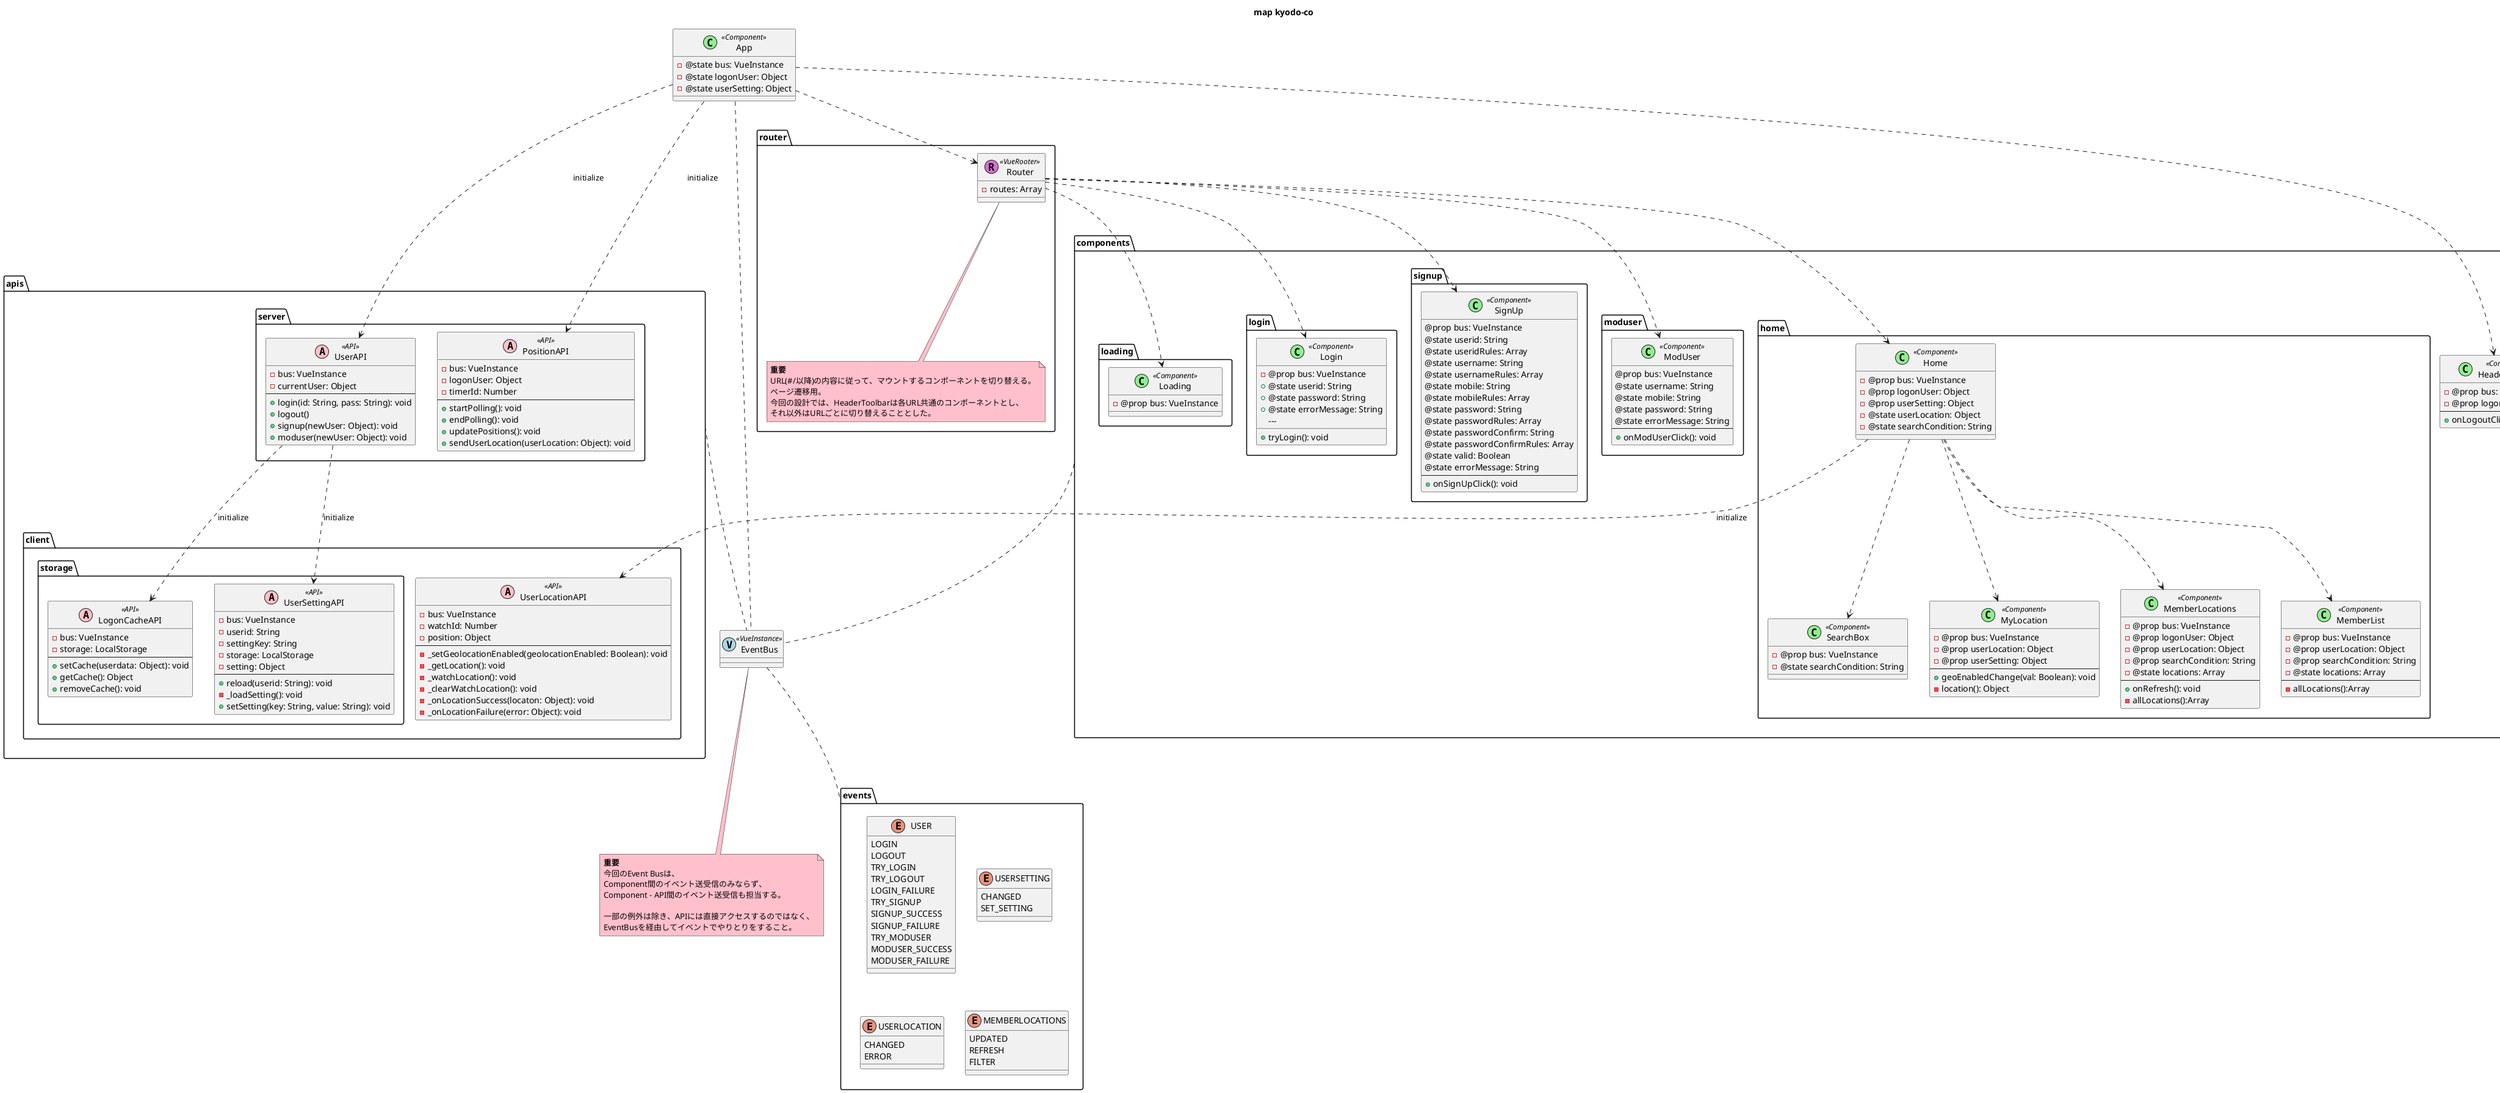 @startuml
title map kyodo-co
class App <<(C,lightgreen) Component>>{
- @state bus: VueInstance
- @state logonUser: Object
- @state userSetting: Object
 
}

package router{
   class Router<<(R,orchid) VueRooter>>{
      - routes: Array
   }
   note as NoteRouter #pink
   <b>重要</b>
   URL(#/以降)の内容に従って、マウントするコンポーネントを切り替える。
   ページ遷移用。
   今回の設計では、HeaderToolbarは各URL共通のコンポーネントとし、
   それ以外はURLごとに切り替えることとした。
   end note
   
   Router .. NoteRouter
}


package components{
   class HeaderToolbar<<(C,lightgreen) Component>>{
      - @prop bus: VueInstance
      - @prop logonUser: Object
      ---
      + onLogoutClick(): void
   }

   package home{
      class Home<<(C,lightgreen) Component>>{
        - @prop bus: VueInstance
        - @prop logonUser: Object
        - @prop userSetting: Object
        - @state userLocation: Object
        - @state searchCondition: String
      }
      class SearchBox<<(C,lightgreen) Component>>{
        - @prop bus: VueInstance
        - @state searchCondition: String
      }
      class MyLocation<<(C,lightgreen) Component>>{
         - @prop bus: VueInstance
         - @prop userLocation: Object
         - @prop userSetting: Object
         ----
         + geoEnabledChange(val: Boolean): void
         -  location(): Object
      }
      class  MemberLocations<<(C,lightgreen) Component>>{
          - @prop bus: VueInstance
          - @prop logonUser: Object
          - @prop userLocation: Object
          - @prop searchCondition: String
          - @state locations: Array
          ---
          + onRefresh(): void
          - allLocations():Array
      }
      class MemberList<<(C,lightgreen) Component>>{
         - @prop bus: VueInstance
         - @prop userLocation: Object
         - @prop searchCondition: String
         - @state locations: Array
         ----
         - allLocations():Array
      }
   }
   package loading{
      class Loading<<(C,lightgreen) Component>>{
           - @prop bus: VueInstance
      }
   }
   package login{
      class Login<<(C,lightgreen) Component>>{
          - @prop bus: VueInstance
          + @state userid: String
          + @state password: String
          + @state errorMessage: String
          --- 
          + tryLogin(): void
      }
   }
   package signup{
       class SignUp<<(C,lightgreen) Component>>{
         @prop bus: VueInstance
         @state userid: String
         @state useridRules: Array
         @state username: String
         @state usernameRules: Array
         @state mobile: String
         @state mobileRules: Array
         @state password: String
         @state passwordRules: Array
         @state passwordConfirm: String
         @state passwordConfirmRules: Array
         @state valid: Boolean
         @state errorMessage: String
         ---
         + onSignUpClick(): void
      }
   }
   package moduser{
       class ModUser<<(C,lightgreen) Component>>{
         @prop bus: VueInstance
         @state username: String
         @state mobile: String
         @state password: String
         @state errorMessage: String
         ---
         + onModUserClick(): void
      }
   }
}

package apis{
   package client{
      class UserLocationAPI<<(A,pink) API>>{
        - bus: VueInstance
        - watchId: Number
        - position: Object
        ---
        - _setGeolocationEnabled(geolocationEnabled: Boolean): void
        - _getLocation(): void
        - _watchLocation(): void
        - _clearWatchLocation(): void
        - _onLocationSuccess(locaton: Object): void
        - _onLocationFailure(error: Object): void
      }
      package storage{
         class LogonCacheAPI<<(A,pink) API>>{
          - bus: VueInstance
          - storage: LocalStorage
          ---
          + setCache(userdata: Object): void
          + getCache(): Object
          + removeCache(): void
         }
         class UserSettingAPI<<(A,pink) API>>{
          - bus: VueInstance
          - userid: String
          - settingKey: String
          - storage: LocalStorage
          - setting: Object
          ---
          + reload(userid: String): void
          - _loadSetting(): void
          + setSetting(key: String, value: String): void
         }
      }
   }
   package server{
      class UserAPI<<(A,pink) API>>{
        - bus: VueInstance
        - currentUser: Object
        ---
        + login(id: String, pass: String): void
        + logout()
        + signup(newUser: Object): void
        + moduser(newUser: Object): void
      }
      class PositionAPI<<(A,pink) API>>{
        - bus: VueInstance
        - logonUser: Object
        - timerId: Number
        ---
        + startPolling(): void
        + endPolling(): void
        + updatePositions(): void
        + sendUserLocation(userLocation: Object): void
      }
   }
}

package events{
   enum USER{
      LOGIN
      LOGOUT
      TRY_LOGIN
      TRY_LOGOUT
      LOGIN_FAILURE
      TRY_SIGNUP
      SIGNUP_SUCCESS
      SIGNUP_FAILURE
      TRY_MODUSER
      MODUSER_SUCCESS
      MODUSER_FAILURE
   }
   enum USERSETTING{
     CHANGED
     SET_SETTING
   }
   enum USERLOCATION{
      CHANGED
      ERROR
   }
   enum MEMBERLOCATIONS{
      UPDATED
      REFRESH
      FILTER
   }
}

class EventBus<<(V,lightblue) VueInstance>>{

}

note as NoteEventBus#pink
<b>重要</b>
今回のEvent Busは、
Component間のイベント送受信のみならず、
Component - API間のイベント送受信も担当する。

一部の例外は除き、APIには直接アクセスするのではなく、
EventBusを経由してイベントでやりとりをすること。
end note

EventBus .. NoteEventBus

App .down.> HeaderToolbar
App .down.> Router
App ..> UserAPI : initialize
App ..> PositionAPI : initialize
App .down. EventBus

Router .down.> Loading
Router .down.> Login
Router .down.> SignUp
Router .down.> ModUser
Router .down.> Home

Home .down.> SearchBox
Home .down.> MyLocation
Home .down.> MemberLocations
Home .down.> MemberList
Home ..> UserLocationAPI : initialize


UserAPI ..> UserSettingAPI : initialize
UserAPI ..> LogonCacheAPI : initialize

components .. EventBus
apis .right. EventBus
events .up. EventBus
@enduml